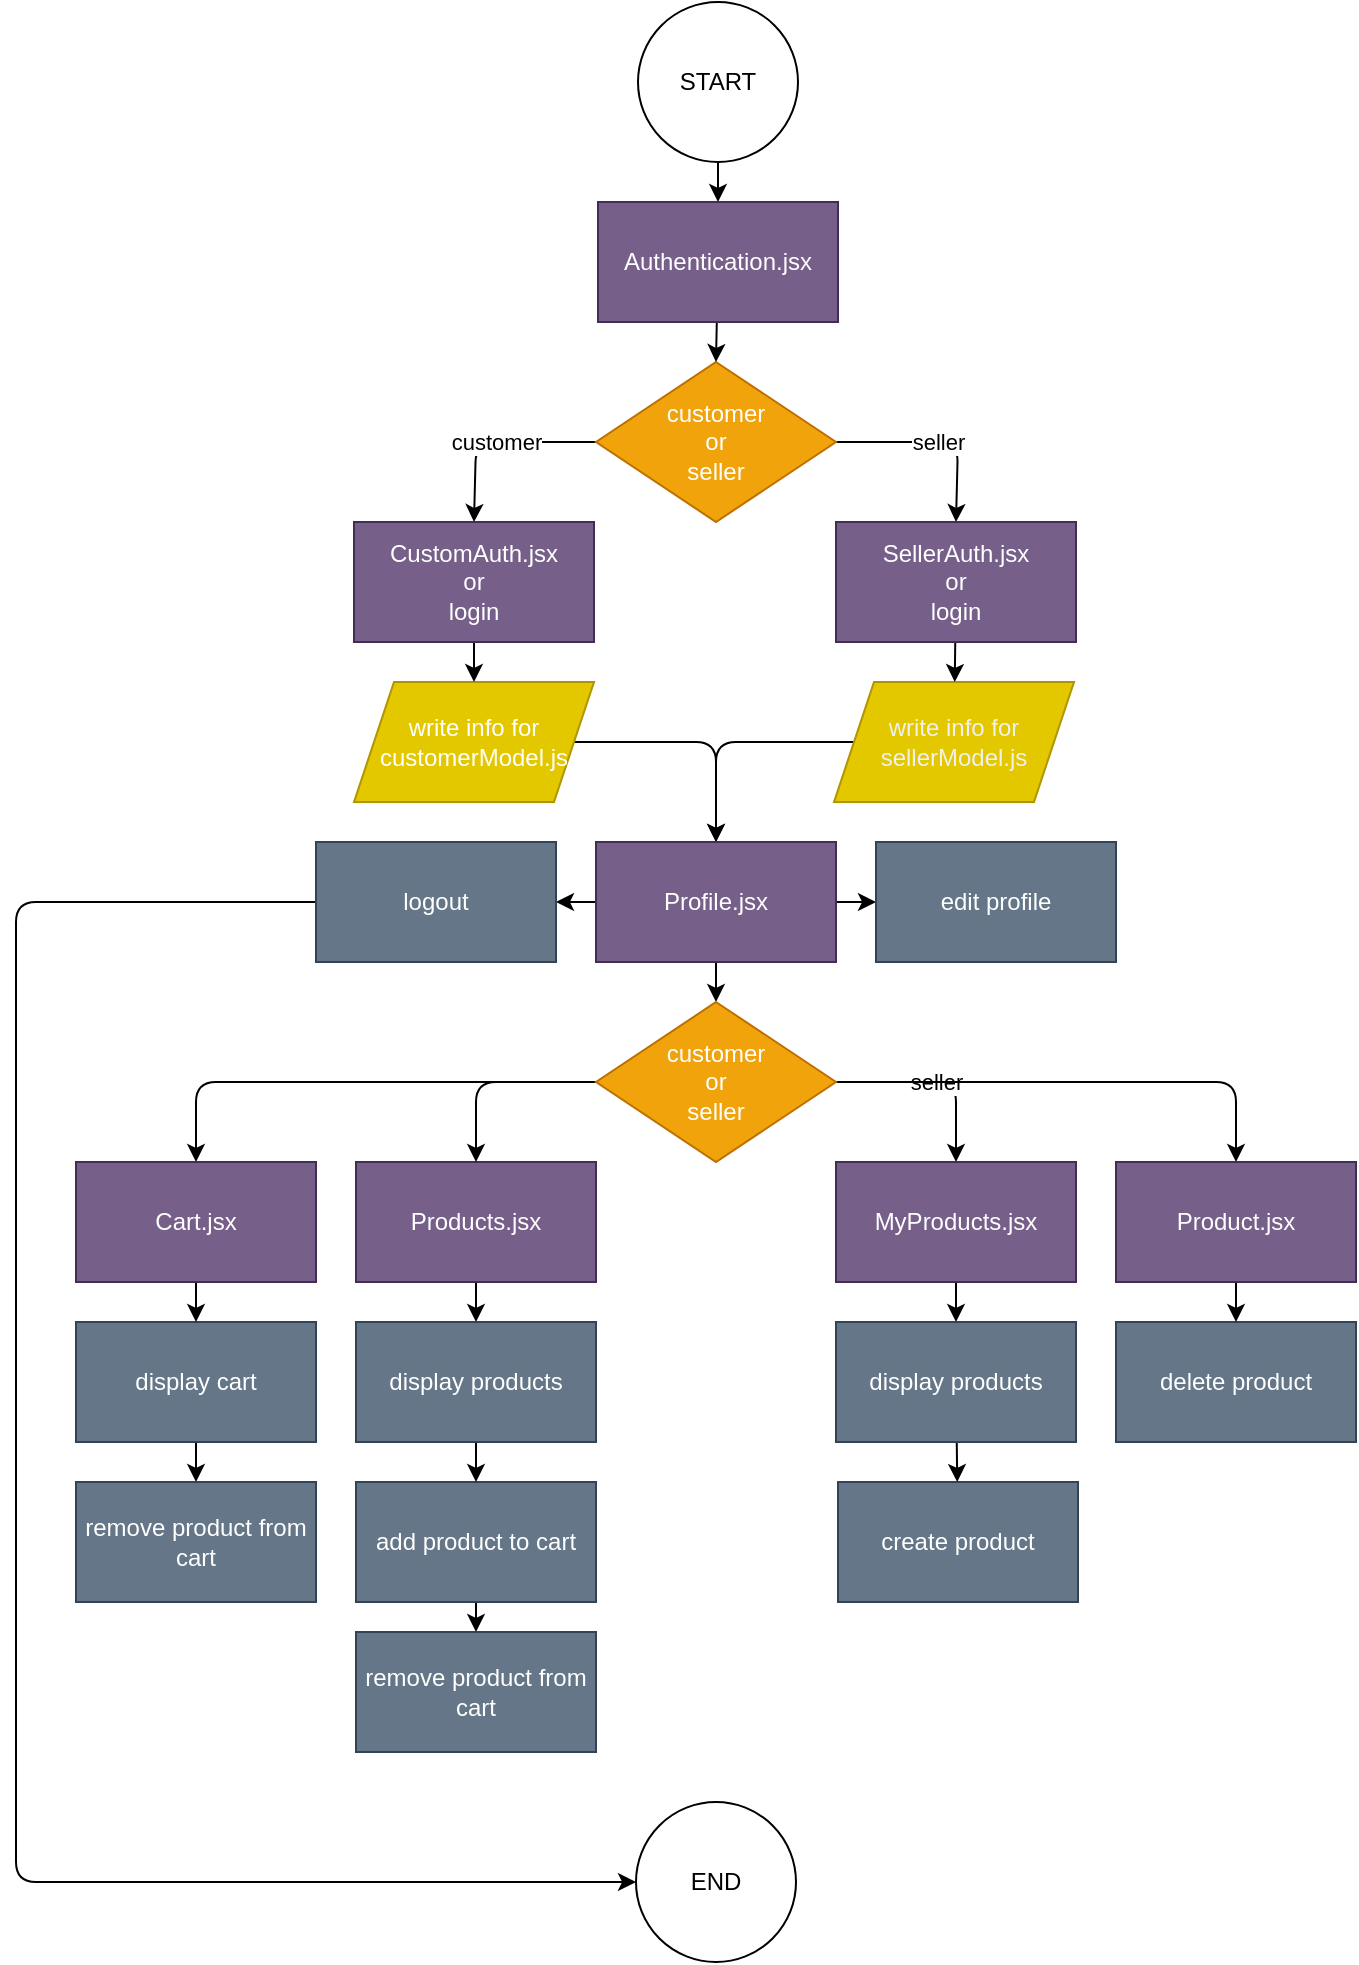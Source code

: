 <mxfile>
    <diagram id="_d2wM4d5FxgmK8Dyi5OL" name="basic">
        <mxGraphModel dx="820" dy="574" grid="1" gridSize="10" guides="1" tooltips="1" connect="1" arrows="1" fold="1" page="1" pageScale="1" pageWidth="827" pageHeight="1169" math="0" shadow="0">
            <root>
                <mxCell id="0"/>
                <mxCell id="1" parent="0"/>
                <mxCell id="5" value="customer" style="edgeStyle=none;html=1;entryX=0.5;entryY=0;entryDx=0;entryDy=0;" parent="1" source="2" target="vglDeIK3EFasWsEvOyk2-75" edge="1">
                    <mxGeometry relative="1" as="geometry">
                        <Array as="points">
                            <mxPoint x="309" y="220"/>
                        </Array>
                    </mxGeometry>
                </mxCell>
                <mxCell id="6" value="seller" style="edgeStyle=none;html=1;entryX=0.5;entryY=0;entryDx=0;entryDy=0;" parent="1" source="2" target="vglDeIK3EFasWsEvOyk2-76" edge="1">
                    <mxGeometry relative="1" as="geometry">
                        <Array as="points">
                            <mxPoint x="550" y="220"/>
                        </Array>
                    </mxGeometry>
                </mxCell>
                <mxCell id="2" value="customer&lt;br&gt;or&lt;br&gt;seller" style="rhombus;whiteSpace=wrap;html=1;fillColor=#f0a30a;fontColor=#FFFFFF;strokeColor=#BD7000;" parent="1" vertex="1">
                    <mxGeometry x="369" y="180" width="120" height="80" as="geometry"/>
                </mxCell>
                <mxCell id="8" style="edgeStyle=none;html=1;entryX=0.5;entryY=0;entryDx=0;entryDy=0;" parent="1" source="3" target="7" edge="1">
                    <mxGeometry relative="1" as="geometry">
                        <Array as="points">
                            <mxPoint x="429" y="370"/>
                        </Array>
                    </mxGeometry>
                </mxCell>
                <mxCell id="3" value="&lt;font color=&quot;#ffffff&quot;&gt;write info for customerModel.js&lt;/font&gt;" style="shape=parallelogram;perimeter=parallelogramPerimeter;whiteSpace=wrap;html=1;fixedSize=1;fillColor=#e3c800;strokeColor=#B09500;fontColor=#000000;" parent="1" vertex="1">
                    <mxGeometry x="248" y="340" width="120" height="60" as="geometry"/>
                </mxCell>
                <mxCell id="9" style="edgeStyle=none;html=1;entryX=0.5;entryY=0;entryDx=0;entryDy=0;" parent="1" source="4" target="7" edge="1">
                    <mxGeometry relative="1" as="geometry">
                        <Array as="points">
                            <mxPoint x="429" y="370"/>
                        </Array>
                    </mxGeometry>
                </mxCell>
                <mxCell id="4" value="&lt;span style=&quot;color: rgb(240 , 240 , 240) ; font-family: &amp;#34;helvetica&amp;#34; ; font-size: 12px ; font-style: normal ; font-weight: 400 ; letter-spacing: normal ; text-align: center ; text-indent: 0px ; text-transform: none ; word-spacing: 0px ; display: inline ; float: none&quot;&gt;write info for sellerModel.js&lt;/span&gt;" style="shape=parallelogram;perimeter=parallelogramPerimeter;whiteSpace=wrap;html=1;fixedSize=1;fillColor=#e3c800;strokeColor=#B09500;fontColor=#000000;" parent="1" vertex="1">
                    <mxGeometry x="488" y="340" width="120" height="60" as="geometry"/>
                </mxCell>
                <mxCell id="36" style="edgeStyle=none;html=1;entryX=0;entryY=0.5;entryDx=0;entryDy=0;fontColor=#FFFFFF;" parent="1" source="7" target="12" edge="1">
                    <mxGeometry relative="1" as="geometry"/>
                </mxCell>
                <mxCell id="37" style="edgeStyle=none;html=1;entryX=0.5;entryY=0;entryDx=0;entryDy=0;fontColor=#FFFFFF;" parent="1" source="7" target="13" edge="1">
                    <mxGeometry relative="1" as="geometry"/>
                </mxCell>
                <mxCell id="vglDeIK3EFasWsEvOyk2-67" style="edgeStyle=none;html=1;entryX=1;entryY=0.5;entryDx=0;entryDy=0;" parent="1" source="7" target="vglDeIK3EFasWsEvOyk2-66" edge="1">
                    <mxGeometry relative="1" as="geometry"/>
                </mxCell>
                <mxCell id="7" value="Profile.jsx" style="rounded=0;whiteSpace=wrap;html=1;fillColor=#76608a;fontColor=#ffffff;strokeColor=#432D57;" parent="1" vertex="1">
                    <mxGeometry x="369" y="420" width="120" height="60" as="geometry"/>
                </mxCell>
                <mxCell id="55" style="edgeStyle=none;html=1;" parent="1" source="11" target="46" edge="1">
                    <mxGeometry relative="1" as="geometry"/>
                </mxCell>
                <mxCell id="11" value="Products.jsx" style="rounded=0;whiteSpace=wrap;html=1;fillColor=#76608a;fontColor=#ffffff;strokeColor=#432D57;" parent="1" vertex="1">
                    <mxGeometry x="249" y="580" width="120" height="60" as="geometry"/>
                </mxCell>
                <mxCell id="12" value="edit profile" style="rounded=0;whiteSpace=wrap;html=1;fillColor=#647687;fontColor=#ffffff;strokeColor=#314354;" parent="1" vertex="1">
                    <mxGeometry x="509" y="420" width="120" height="60" as="geometry"/>
                </mxCell>
                <mxCell id="19" value="seller" style="edgeStyle=none;html=1;entryX=0.5;entryY=0;entryDx=0;entryDy=0;" parent="1" source="13" target="16" edge="1">
                    <mxGeometry relative="1" as="geometry">
                        <Array as="points">
                            <mxPoint x="549" y="540"/>
                        </Array>
                    </mxGeometry>
                </mxCell>
                <mxCell id="38" value="customer" style="edgeStyle=none;html=1;entryX=0.5;entryY=0;entryDx=0;entryDy=0;fontColor=#FFFFFF;" parent="1" source="13" target="11" edge="1">
                    <mxGeometry x="-0.455" relative="1" as="geometry">
                        <Array as="points">
                            <mxPoint x="349" y="540"/>
                            <mxPoint x="309" y="540"/>
                        </Array>
                        <mxPoint as="offset"/>
                    </mxGeometry>
                </mxCell>
                <mxCell id="52" style="edgeStyle=none;html=1;entryX=0.5;entryY=0;entryDx=0;entryDy=0;" parent="1" source="13" target="44" edge="1">
                    <mxGeometry relative="1" as="geometry">
                        <Array as="points">
                            <mxPoint x="169" y="540"/>
                        </Array>
                    </mxGeometry>
                </mxCell>
                <mxCell id="keLSytplKy-9FU5zWU4J-64" style="edgeStyle=none;html=1;entryX=0.5;entryY=0;entryDx=0;entryDy=0;" parent="1" source="13" target="keLSytplKy-9FU5zWU4J-63" edge="1">
                    <mxGeometry relative="1" as="geometry">
                        <Array as="points">
                            <mxPoint x="689" y="540"/>
                        </Array>
                    </mxGeometry>
                </mxCell>
                <mxCell id="13" value="customer&lt;br&gt;or&lt;br&gt;seller" style="rhombus;whiteSpace=wrap;html=1;fillColor=#f0a30a;fontColor=#FFFFFF;strokeColor=#BD7000;" parent="1" vertex="1">
                    <mxGeometry x="369" y="500" width="120" height="80" as="geometry"/>
                </mxCell>
                <mxCell id="61" style="edgeStyle=none;html=1;entryX=0.5;entryY=0;entryDx=0;entryDy=0;" parent="1" source="16" target="25" edge="1">
                    <mxGeometry relative="1" as="geometry"/>
                </mxCell>
                <mxCell id="16" value="MyProducts.jsx" style="rounded=0;whiteSpace=wrap;html=1;fillColor=#76608a;fontColor=#ffffff;strokeColor=#432D57;" parent="1" vertex="1">
                    <mxGeometry x="489" y="580" width="120" height="60" as="geometry"/>
                </mxCell>
                <mxCell id="18" value="delete product" style="rounded=0;whiteSpace=wrap;html=1;fillColor=#647687;fontColor=#ffffff;strokeColor=#314354;" parent="1" vertex="1">
                    <mxGeometry x="629" y="660" width="120" height="60" as="geometry"/>
                </mxCell>
                <mxCell id="58" style="edgeStyle=none;html=1;" parent="1" source="22" target="57" edge="1">
                    <mxGeometry relative="1" as="geometry"/>
                </mxCell>
                <mxCell id="22" value="add product to cart" style="rounded=0;whiteSpace=wrap;html=1;fillColor=#647687;fontColor=#ffffff;strokeColor=#314354;" parent="1" vertex="1">
                    <mxGeometry x="249" y="740" width="120" height="60" as="geometry"/>
                </mxCell>
                <mxCell id="24" value="create product" style="rounded=0;whiteSpace=wrap;html=1;fillColor=#647687;fontColor=#ffffff;strokeColor=#314354;" parent="1" vertex="1">
                    <mxGeometry x="490" y="740" width="120" height="60" as="geometry"/>
                </mxCell>
                <mxCell id="keLSytplKy-9FU5zWU4J-62" style="edgeStyle=none;html=1;" parent="1" source="25" target="24" edge="1">
                    <mxGeometry relative="1" as="geometry"/>
                </mxCell>
                <mxCell id="25" value="display products" style="rounded=0;whiteSpace=wrap;html=1;fillColor=#647687;fontColor=#ffffff;strokeColor=#314354;" parent="1" vertex="1">
                    <mxGeometry x="489" y="660" width="120" height="60" as="geometry"/>
                </mxCell>
                <mxCell id="54" style="edgeStyle=none;html=1;" parent="1" source="39" target="48" edge="1">
                    <mxGeometry relative="1" as="geometry"/>
                </mxCell>
                <mxCell id="39" value="display cart" style="rounded=0;whiteSpace=wrap;html=1;fillColor=#647687;fontColor=#ffffff;strokeColor=#314354;" parent="1" vertex="1">
                    <mxGeometry x="109" y="660" width="120" height="60" as="geometry"/>
                </mxCell>
                <mxCell id="53" style="edgeStyle=none;html=1;" parent="1" source="44" target="39" edge="1">
                    <mxGeometry relative="1" as="geometry"/>
                </mxCell>
                <mxCell id="44" value="Cart.jsx" style="rounded=0;whiteSpace=wrap;html=1;fillColor=#76608a;fontColor=#ffffff;strokeColor=#432D57;" parent="1" vertex="1">
                    <mxGeometry x="109" y="580" width="120" height="60" as="geometry"/>
                </mxCell>
                <mxCell id="56" style="edgeStyle=none;html=1;" parent="1" source="46" target="22" edge="1">
                    <mxGeometry relative="1" as="geometry"/>
                </mxCell>
                <mxCell id="46" value="display products" style="rounded=0;whiteSpace=wrap;html=1;fillColor=#647687;fontColor=#ffffff;strokeColor=#314354;" parent="1" vertex="1">
                    <mxGeometry x="249" y="660" width="120" height="60" as="geometry"/>
                </mxCell>
                <mxCell id="48" value="remove product from cart" style="rounded=0;whiteSpace=wrap;html=1;fillColor=#647687;fontColor=#ffffff;strokeColor=#314354;" parent="1" vertex="1">
                    <mxGeometry x="109" y="740" width="120" height="60" as="geometry"/>
                </mxCell>
                <mxCell id="57" value="remove product from cart" style="rounded=0;whiteSpace=wrap;html=1;fillColor=#647687;fontColor=#ffffff;strokeColor=#314354;" parent="1" vertex="1">
                    <mxGeometry x="249" y="815" width="120" height="60" as="geometry"/>
                </mxCell>
                <mxCell id="vglDeIK3EFasWsEvOyk2-70" style="edgeStyle=none;html=1;entryX=0;entryY=0.5;entryDx=0;entryDy=0;exitX=0;exitY=0.5;exitDx=0;exitDy=0;" parent="1" source="vglDeIK3EFasWsEvOyk2-66" target="vglDeIK3EFasWsEvOyk2-69" edge="1">
                    <mxGeometry relative="1" as="geometry">
                        <Array as="points">
                            <mxPoint x="79" y="450"/>
                            <mxPoint x="79" y="940"/>
                        </Array>
                    </mxGeometry>
                </mxCell>
                <mxCell id="vglDeIK3EFasWsEvOyk2-73" style="edgeStyle=none;html=1;entryX=0.5;entryY=0;entryDx=0;entryDy=0;" parent="1" source="vglDeIK3EFasWsEvOyk2-63" target="vglDeIK3EFasWsEvOyk2-72" edge="1">
                    <mxGeometry relative="1" as="geometry"/>
                </mxCell>
                <mxCell id="vglDeIK3EFasWsEvOyk2-63" value="START" style="ellipse;whiteSpace=wrap;html=1;aspect=fixed;" parent="1" vertex="1">
                    <mxGeometry x="390" width="80" height="80" as="geometry"/>
                </mxCell>
                <mxCell id="vglDeIK3EFasWsEvOyk2-66" value="logout" style="rounded=0;whiteSpace=wrap;html=1;fillColor=#647687;fontColor=#ffffff;strokeColor=#314354;" parent="1" vertex="1">
                    <mxGeometry x="229" y="420" width="120" height="60" as="geometry"/>
                </mxCell>
                <mxCell id="vglDeIK3EFasWsEvOyk2-69" value="END" style="ellipse;whiteSpace=wrap;html=1;aspect=fixed;" parent="1" vertex="1">
                    <mxGeometry x="389" y="900" width="80" height="80" as="geometry"/>
                </mxCell>
                <mxCell id="vglDeIK3EFasWsEvOyk2-74" style="edgeStyle=none;html=1;entryX=0.5;entryY=0;entryDx=0;entryDy=0;" parent="1" source="vglDeIK3EFasWsEvOyk2-72" target="2" edge="1">
                    <mxGeometry relative="1" as="geometry"/>
                </mxCell>
                <mxCell id="vglDeIK3EFasWsEvOyk2-72" value="Authentication.jsx" style="rounded=0;whiteSpace=wrap;html=1;fillColor=#76608a;fontColor=#ffffff;strokeColor=#432D57;" parent="1" vertex="1">
                    <mxGeometry x="370" y="100" width="120" height="60" as="geometry"/>
                </mxCell>
                <mxCell id="vglDeIK3EFasWsEvOyk2-77" style="edgeStyle=none;html=1;entryX=0.5;entryY=0;entryDx=0;entryDy=0;" parent="1" source="vglDeIK3EFasWsEvOyk2-75" target="3" edge="1">
                    <mxGeometry relative="1" as="geometry"/>
                </mxCell>
                <mxCell id="vglDeIK3EFasWsEvOyk2-75" value="CustomAuth.jsx&lt;br&gt;or&lt;br&gt;login" style="rounded=0;whiteSpace=wrap;html=1;fillColor=#76608a;fontColor=#ffffff;strokeColor=#432D57;" parent="1" vertex="1">
                    <mxGeometry x="248" y="260" width="120" height="60" as="geometry"/>
                </mxCell>
                <mxCell id="vglDeIK3EFasWsEvOyk2-78" style="edgeStyle=none;html=1;" parent="1" source="vglDeIK3EFasWsEvOyk2-76" target="4" edge="1">
                    <mxGeometry relative="1" as="geometry"/>
                </mxCell>
                <mxCell id="vglDeIK3EFasWsEvOyk2-76" value="SellerAuth.jsx&lt;br&gt;or&lt;br&gt;login" style="rounded=0;whiteSpace=wrap;html=1;fillColor=#76608a;fontColor=#ffffff;strokeColor=#432D57;" parent="1" vertex="1">
                    <mxGeometry x="489" y="260" width="120" height="60" as="geometry"/>
                </mxCell>
                <mxCell id="keLSytplKy-9FU5zWU4J-65" style="edgeStyle=none;html=1;" parent="1" source="keLSytplKy-9FU5zWU4J-63" target="18" edge="1">
                    <mxGeometry relative="1" as="geometry"/>
                </mxCell>
                <mxCell id="keLSytplKy-9FU5zWU4J-63" value="Product.jsx" style="rounded=0;whiteSpace=wrap;html=1;fillColor=#76608a;fontColor=#ffffff;strokeColor=#432D57;" parent="1" vertex="1">
                    <mxGeometry x="629" y="580" width="120" height="60" as="geometry"/>
                </mxCell>
            </root>
        </mxGraphModel>
    </diagram>
    <diagram id="Fq1N_urnRAhOVv5jNux3" name="display product (C)">
        <mxGraphModel dx="820" dy="574" grid="1" gridSize="10" guides="1" tooltips="1" connect="1" arrows="1" fold="1" page="1" pageScale="1" pageWidth="827" pageHeight="1169" math="0" shadow="0">
            <root>
                <mxCell id="C-II4x5er5PidmbuSnnP-0"/>
                <mxCell id="C-II4x5er5PidmbuSnnP-1" parent="C-II4x5er5PidmbuSnnP-0"/>
                <mxCell id="5ZrpkQXHn1Kc8PKPYMOb-0" value="display products" style="rounded=0;whiteSpace=wrap;html=1;fillColor=#d80073;fontColor=#ffffff;strokeColor=#A50040;" parent="C-II4x5er5PidmbuSnnP-1" vertex="1">
                    <mxGeometry x="707" width="120" height="60" as="geometry"/>
                </mxCell>
                <mxCell id="X4kracLoCWTEHGKJulSN-9" style="edgeStyle=none;html=1;entryX=0.5;entryY=0;entryDx=0;entryDy=0;fontColor=#FFFFFF;" parent="C-II4x5er5PidmbuSnnP-1" source="5ZrpkQXHn1Kc8PKPYMOb-11" target="X4kracLoCWTEHGKJulSN-0" edge="1">
                    <mxGeometry relative="1" as="geometry"/>
                </mxCell>
                <mxCell id="5ZrpkQXHn1Kc8PKPYMOb-11" value="find in db all productModel.js" style="rounded=0;whiteSpace=wrap;html=1;fillColor=#647687;fontColor=#ffffff;strokeColor=#314354;" parent="C-II4x5er5PidmbuSnnP-1" vertex="1">
                    <mxGeometry x="353" y="200" width="120" height="60" as="geometry"/>
                </mxCell>
                <mxCell id="X4kracLoCWTEHGKJulSN-8" style="edgeStyle=none;html=1;entryX=0.5;entryY=0;entryDx=0;entryDy=0;fontColor=#FFFFFF;exitX=0.5;exitY=1;exitDx=0;exitDy=0;" parent="C-II4x5er5PidmbuSnnP-1" source="1P9ytjXuQD26ZoX5OKgi-0" target="X4kracLoCWTEHGKJulSN-1" edge="1">
                    <mxGeometry relative="1" as="geometry">
                        <Array as="points">
                            <mxPoint x="313" y="450"/>
                            <mxPoint x="413" y="450"/>
                        </Array>
                    </mxGeometry>
                </mxCell>
                <mxCell id="1P9ytjXuQD26ZoX5OKgi-0" value="return their" style="rounded=0;whiteSpace=wrap;html=1;fillColor=#647687;fontColor=#ffffff;strokeColor=#314354;" parent="C-II4x5er5PidmbuSnnP-1" vertex="1">
                    <mxGeometry x="253" y="370" width="120" height="60" as="geometry"/>
                </mxCell>
                <mxCell id="gX3mFrD3g4cgHT7JKJ9C-1" style="edgeStyle=none;html=1;entryX=0.5;entryY=0;entryDx=0;entryDy=0;" parent="C-II4x5er5PidmbuSnnP-1" source="KNvfrXukTtZvvRzjjwXX-0" edge="1">
                    <mxGeometry relative="1" as="geometry">
                        <mxPoint x="413.0" y="200" as="targetPoint"/>
                    </mxGeometry>
                </mxCell>
                <mxCell id="KNvfrXukTtZvvRzjjwXX-0" value="GET request to adess&lt;br&gt;.../products" style="rounded=0;whiteSpace=wrap;html=1;fillColor=#647687;fontColor=#ffffff;strokeColor=#314354;" parent="C-II4x5er5PidmbuSnnP-1" vertex="1">
                    <mxGeometry x="353" y="120" width="120" height="60" as="geometry"/>
                </mxCell>
                <mxCell id="X4kracLoCWTEHGKJulSN-10" style="edgeStyle=none;html=1;entryX=0.5;entryY=0;entryDx=0;entryDy=0;fontColor=#FFFFFF;" parent="C-II4x5er5PidmbuSnnP-1" source="gX3mFrD3g4cgHT7JKJ9C-0" target="KNvfrXukTtZvvRzjjwXX-0" edge="1">
                    <mxGeometry relative="1" as="geometry"/>
                </mxCell>
                <mxCell id="gX3mFrD3g4cgHT7JKJ9C-0" value="START" style="ellipse;whiteSpace=wrap;html=1;aspect=fixed;" parent="C-II4x5er5PidmbuSnnP-1" vertex="1">
                    <mxGeometry x="373" y="20" width="80" height="80" as="geometry"/>
                </mxCell>
                <mxCell id="X4kracLoCWTEHGKJulSN-3" value="no" style="edgeStyle=none;html=1;entryX=0.5;entryY=0;entryDx=0;entryDy=0;fontColor=#FFFFFF;" parent="C-II4x5er5PidmbuSnnP-1" source="X4kracLoCWTEHGKJulSN-0" target="1P9ytjXuQD26ZoX5OKgi-0" edge="1">
                    <mxGeometry relative="1" as="geometry">
                        <Array as="points">
                            <mxPoint x="313" y="320"/>
                        </Array>
                    </mxGeometry>
                </mxCell>
                <mxCell id="X4kracLoCWTEHGKJulSN-4" value="yes" style="edgeStyle=none;html=1;entryX=0.5;entryY=0;entryDx=0;entryDy=0;fontColor=#FFFFFF;" parent="C-II4x5er5PidmbuSnnP-1" source="X4kracLoCWTEHGKJulSN-0" target="X4kracLoCWTEHGKJulSN-2" edge="1">
                    <mxGeometry relative="1" as="geometry">
                        <Array as="points">
                            <mxPoint x="513" y="320"/>
                        </Array>
                    </mxGeometry>
                </mxCell>
                <mxCell id="X4kracLoCWTEHGKJulSN-0" value="null" style="rhombus;whiteSpace=wrap;html=1;fontColor=#FFFFFF;strokeColor=#BD7000;fillColor=#f0a30a;" parent="C-II4x5er5PidmbuSnnP-1" vertex="1">
                    <mxGeometry x="373" y="280" width="80" height="80" as="geometry"/>
                </mxCell>
                <mxCell id="X4kracLoCWTEHGKJulSN-1" value="END" style="ellipse;whiteSpace=wrap;html=1;aspect=fixed;" parent="C-II4x5er5PidmbuSnnP-1" vertex="1">
                    <mxGeometry x="373" y="500" width="80" height="80" as="geometry"/>
                </mxCell>
                <mxCell id="X4kracLoCWTEHGKJulSN-7" style="edgeStyle=none;html=1;entryX=0.5;entryY=0;entryDx=0;entryDy=0;fontColor=#FFFFFF;exitX=0.5;exitY=1;exitDx=0;exitDy=0;" parent="C-II4x5er5PidmbuSnnP-1" source="X4kracLoCWTEHGKJulSN-2" target="X4kracLoCWTEHGKJulSN-1" edge="1">
                    <mxGeometry relative="1" as="geometry">
                        <Array as="points">
                            <mxPoint x="513" y="450"/>
                            <mxPoint x="413" y="450"/>
                        </Array>
                    </mxGeometry>
                </mxCell>
                <mxCell id="X4kracLoCWTEHGKJulSN-2" value="return &quot;No Products&quot;" style="rounded=0;whiteSpace=wrap;html=1;fillColor=#647687;fontColor=#ffffff;strokeColor=#314354;" parent="C-II4x5er5PidmbuSnnP-1" vertex="1">
                    <mxGeometry x="453" y="370" width="120" height="60" as="geometry"/>
                </mxCell>
            </root>
        </mxGraphModel>
    </diagram>
    <diagram id="CJMZoZemA08C01bCwUYB" name="display products (S)">
        <mxGraphModel dx="820" dy="574" grid="1" gridSize="10" guides="1" tooltips="1" connect="1" arrows="1" fold="1" page="1" pageScale="1" pageWidth="827" pageHeight="1169" math="0" shadow="0">
            <root>
                <mxCell id="gcVeXjg5pErcVlNfHO5F-0"/>
                <mxCell id="gcVeXjg5pErcVlNfHO5F-1" parent="gcVeXjg5pErcVlNfHO5F-0"/>
                <mxCell id="-j4Q9N_k96DuQWe1QfLt-0" style="edgeStyle=none;html=1;entryX=0.5;entryY=0;entryDx=0;entryDy=0;fontColor=#FFFFFF;" parent="gcVeXjg5pErcVlNfHO5F-1" source="-j4Q9N_k96DuQWe1QfLt-1" target="-j4Q9N_k96DuQWe1QfLt-10" edge="1">
                    <mxGeometry relative="1" as="geometry"/>
                </mxCell>
                <mxCell id="-j4Q9N_k96DuQWe1QfLt-1" value="find in db all productModel.js with same seller id" style="rounded=0;whiteSpace=wrap;html=1;fillColor=#647687;fontColor=#ffffff;strokeColor=#314354;" parent="gcVeXjg5pErcVlNfHO5F-1" vertex="1">
                    <mxGeometry x="354" y="280" width="120" height="60" as="geometry"/>
                </mxCell>
                <mxCell id="-j4Q9N_k96DuQWe1QfLt-2" style="edgeStyle=none;html=1;entryX=0.5;entryY=0;entryDx=0;entryDy=0;fontColor=#FFFFFF;exitX=0.5;exitY=1;exitDx=0;exitDy=0;" parent="gcVeXjg5pErcVlNfHO5F-1" source="-j4Q9N_k96DuQWe1QfLt-3" target="-j4Q9N_k96DuQWe1QfLt-11" edge="1">
                    <mxGeometry relative="1" as="geometry">
                        <Array as="points">
                            <mxPoint x="314" y="530"/>
                            <mxPoint x="414" y="530"/>
                        </Array>
                    </mxGeometry>
                </mxCell>
                <mxCell id="-j4Q9N_k96DuQWe1QfLt-3" value="return their" style="rounded=0;whiteSpace=wrap;html=1;fillColor=#647687;fontColor=#ffffff;strokeColor=#314354;" parent="gcVeXjg5pErcVlNfHO5F-1" vertex="1">
                    <mxGeometry x="254" y="450" width="120" height="60" as="geometry"/>
                </mxCell>
                <mxCell id="dx0czBLMVpa9Ig2hhykb-3" style="edgeStyle=none;html=1;entryX=0.5;entryY=0;entryDx=0;entryDy=0;fontColor=#FFFFFF;" parent="gcVeXjg5pErcVlNfHO5F-1" source="-j4Q9N_k96DuQWe1QfLt-5" target="dx0czBLMVpa9Ig2hhykb-1" edge="1">
                    <mxGeometry relative="1" as="geometry"/>
                </mxCell>
                <mxCell id="-j4Q9N_k96DuQWe1QfLt-5" value="GET request to adess&lt;br&gt;.../myproducts" style="rounded=0;whiteSpace=wrap;html=1;fillColor=#647687;fontColor=#ffffff;strokeColor=#314354;" parent="gcVeXjg5pErcVlNfHO5F-1" vertex="1">
                    <mxGeometry x="353" y="120" width="120" height="60" as="geometry"/>
                </mxCell>
                <mxCell id="-j4Q9N_k96DuQWe1QfLt-6" style="edgeStyle=none;html=1;entryX=0.5;entryY=0;entryDx=0;entryDy=0;fontColor=#FFFFFF;" parent="gcVeXjg5pErcVlNfHO5F-1" source="-j4Q9N_k96DuQWe1QfLt-7" target="-j4Q9N_k96DuQWe1QfLt-5" edge="1">
                    <mxGeometry relative="1" as="geometry"/>
                </mxCell>
                <mxCell id="-j4Q9N_k96DuQWe1QfLt-7" value="START" style="ellipse;whiteSpace=wrap;html=1;aspect=fixed;" parent="gcVeXjg5pErcVlNfHO5F-1" vertex="1">
                    <mxGeometry x="373" y="20" width="80" height="80" as="geometry"/>
                </mxCell>
                <mxCell id="-j4Q9N_k96DuQWe1QfLt-8" value="no" style="edgeStyle=none;html=1;entryX=0.5;entryY=0;entryDx=0;entryDy=0;fontColor=#FFFFFF;" parent="gcVeXjg5pErcVlNfHO5F-1" source="-j4Q9N_k96DuQWe1QfLt-10" target="-j4Q9N_k96DuQWe1QfLt-3" edge="1">
                    <mxGeometry relative="1" as="geometry">
                        <Array as="points">
                            <mxPoint x="314" y="400"/>
                        </Array>
                    </mxGeometry>
                </mxCell>
                <mxCell id="-j4Q9N_k96DuQWe1QfLt-9" value="yes" style="edgeStyle=none;html=1;entryX=0.5;entryY=0;entryDx=0;entryDy=0;fontColor=#FFFFFF;" parent="gcVeXjg5pErcVlNfHO5F-1" source="-j4Q9N_k96DuQWe1QfLt-10" target="-j4Q9N_k96DuQWe1QfLt-13" edge="1">
                    <mxGeometry relative="1" as="geometry">
                        <Array as="points">
                            <mxPoint x="514" y="400"/>
                        </Array>
                    </mxGeometry>
                </mxCell>
                <mxCell id="-j4Q9N_k96DuQWe1QfLt-10" value="null" style="rhombus;whiteSpace=wrap;html=1;fontColor=#000000;strokeColor=#BD7000;fillColor=#f0a30a;" parent="gcVeXjg5pErcVlNfHO5F-1" vertex="1">
                    <mxGeometry x="374" y="360" width="80" height="80" as="geometry"/>
                </mxCell>
                <mxCell id="-j4Q9N_k96DuQWe1QfLt-11" value="END" style="ellipse;whiteSpace=wrap;html=1;aspect=fixed;" parent="gcVeXjg5pErcVlNfHO5F-1" vertex="1">
                    <mxGeometry x="374" y="580" width="80" height="80" as="geometry"/>
                </mxCell>
                <mxCell id="-j4Q9N_k96DuQWe1QfLt-12" style="edgeStyle=none;html=1;entryX=0.5;entryY=0;entryDx=0;entryDy=0;fontColor=#FFFFFF;exitX=0.5;exitY=1;exitDx=0;exitDy=0;" parent="gcVeXjg5pErcVlNfHO5F-1" source="-j4Q9N_k96DuQWe1QfLt-13" target="-j4Q9N_k96DuQWe1QfLt-11" edge="1">
                    <mxGeometry relative="1" as="geometry">
                        <Array as="points">
                            <mxPoint x="514" y="530"/>
                            <mxPoint x="414" y="530"/>
                        </Array>
                    </mxGeometry>
                </mxCell>
                <mxCell id="-j4Q9N_k96DuQWe1QfLt-13" value="return &quot;No Products&quot;" style="rounded=0;whiteSpace=wrap;html=1;fillColor=#647687;fontColor=#ffffff;strokeColor=#314354;" parent="gcVeXjg5pErcVlNfHO5F-1" vertex="1">
                    <mxGeometry x="454" y="450" width="120" height="60" as="geometry"/>
                </mxCell>
                <mxCell id="dx0czBLMVpa9Ig2hhykb-0" value="display products" style="rounded=0;whiteSpace=wrap;html=1;fillColor=#d80073;fontColor=#ffffff;strokeColor=#A50040;" parent="gcVeXjg5pErcVlNfHO5F-1" vertex="1">
                    <mxGeometry x="707" width="120" height="60" as="geometry"/>
                </mxCell>
                <mxCell id="dx0czBLMVpa9Ig2hhykb-2" style="edgeStyle=none;html=1;entryX=0.5;entryY=0;entryDx=0;entryDy=0;fontColor=#FFFFFF;" parent="gcVeXjg5pErcVlNfHO5F-1" source="dx0czBLMVpa9Ig2hhykb-1" target="-j4Q9N_k96DuQWe1QfLt-1" edge="1">
                    <mxGeometry relative="1" as="geometry"/>
                </mxCell>
                <mxCell id="dx0czBLMVpa9Ig2hhykb-1" value="get id" style="rounded=0;whiteSpace=wrap;html=1;fontColor=#ffffff;strokeColor=#314354;fillColor=#647687;" parent="gcVeXjg5pErcVlNfHO5F-1" vertex="1">
                    <mxGeometry x="354" y="200" width="120" height="60" as="geometry"/>
                </mxCell>
            </root>
        </mxGraphModel>
    </diagram>
    <diagram id="VPWdy7oNsJnu__APpF7F" name="display cart">
        <mxGraphModel dx="820" dy="574" grid="1" gridSize="10" guides="1" tooltips="1" connect="1" arrows="1" fold="1" page="1" pageScale="1" pageWidth="827" pageHeight="1169" math="0" shadow="0">
            <root>
                <mxCell id="U4quKT9vJsGg7HbtR3S0-0"/>
                <mxCell id="U4quKT9vJsGg7HbtR3S0-1" parent="U4quKT9vJsGg7HbtR3S0-0"/>
                <mxCell id="DYsxAnuoO49X1XOo87Qk-0" value="display cart" style="rounded=0;whiteSpace=wrap;html=1;fillColor=#d80073;fontColor=#ffffff;strokeColor=#A50040;" parent="U4quKT9vJsGg7HbtR3S0-1" vertex="1">
                    <mxGeometry x="707" width="120" height="60" as="geometry"/>
                </mxCell>
                <mxCell id="DYsxAnuoO49X1XOo87Qk-12" style="edgeStyle=none;html=1;entryX=0.5;entryY=0;entryDx=0;entryDy=0;" parent="U4quKT9vJsGg7HbtR3S0-1" source="DYsxAnuoO49X1XOo87Qk-1" target="DYsxAnuoO49X1XOo87Qk-2" edge="1">
                    <mxGeometry relative="1" as="geometry"/>
                </mxCell>
                <mxCell id="DYsxAnuoO49X1XOo87Qk-1" value="GET request&lt;br&gt;.../cart" style="rounded=0;whiteSpace=wrap;html=1;fillColor=#647687;fontColor=#ffffff;strokeColor=#314354;" parent="U4quKT9vJsGg7HbtR3S0-1" vertex="1">
                    <mxGeometry x="370" y="120" width="120" height="60" as="geometry"/>
                </mxCell>
                <mxCell id="DYsxAnuoO49X1XOo87Qk-13" style="edgeStyle=none;html=1;" parent="U4quKT9vJsGg7HbtR3S0-1" source="DYsxAnuoO49X1XOo87Qk-2" target="DYsxAnuoO49X1XOo87Qk-3" edge="1">
                    <mxGeometry relative="1" as="geometry"/>
                </mxCell>
                <mxCell id="DYsxAnuoO49X1XOo87Qk-2" value="get customer id" style="rounded=0;whiteSpace=wrap;html=1;fillColor=#647687;fontColor=#ffffff;strokeColor=#314354;" parent="U4quKT9vJsGg7HbtR3S0-1" vertex="1">
                    <mxGeometry x="370" y="200" width="120" height="60" as="geometry"/>
                </mxCell>
                <mxCell id="DYsxAnuoO49X1XOo87Qk-14" style="edgeStyle=none;html=1;entryX=0.5;entryY=0;entryDx=0;entryDy=0;" parent="U4quKT9vJsGg7HbtR3S0-1" source="DYsxAnuoO49X1XOo87Qk-3" target="DYsxAnuoO49X1XOo87Qk-4" edge="1">
                    <mxGeometry relative="1" as="geometry"/>
                </mxCell>
                <mxCell id="DYsxAnuoO49X1XOo87Qk-3" value="find customerModel in db with customer id" style="rounded=0;whiteSpace=wrap;html=1;fillColor=#647687;fontColor=#ffffff;strokeColor=#314354;" parent="U4quKT9vJsGg7HbtR3S0-1" vertex="1">
                    <mxGeometry x="370" y="280" width="120" height="60" as="geometry"/>
                </mxCell>
                <mxCell id="DYsxAnuoO49X1XOo87Qk-26" style="edgeStyle=none;html=1;entryX=0.5;entryY=0;entryDx=0;entryDy=0;" parent="U4quKT9vJsGg7HbtR3S0-1" source="DYsxAnuoO49X1XOo87Qk-4" target="DYsxAnuoO49X1XOo87Qk-17" edge="1">
                    <mxGeometry relative="1" as="geometry"/>
                </mxCell>
                <mxCell id="DYsxAnuoO49X1XOo87Qk-4" value="read &quot;cart&quot; array in db" style="rounded=0;whiteSpace=wrap;html=1;fillColor=#647687;fontColor=#ffffff;strokeColor=#314354;" parent="U4quKT9vJsGg7HbtR3S0-1" vertex="1">
                    <mxGeometry x="370" y="360" width="120" height="60" as="geometry"/>
                </mxCell>
                <mxCell id="DYsxAnuoO49X1XOo87Qk-16" style="edgeStyle=none;html=1;entryX=0.5;entryY=0;entryDx=0;entryDy=0;" parent="U4quKT9vJsGg7HbtR3S0-1" source="DYsxAnuoO49X1XOo87Qk-5" target="DYsxAnuoO49X1XOo87Qk-7" edge="1">
                    <mxGeometry relative="1" as="geometry"/>
                </mxCell>
                <mxCell id="DYsxAnuoO49X1XOo87Qk-5" value="find all products with this ids" style="rounded=0;whiteSpace=wrap;html=1;fillColor=#647687;fontColor=#ffffff;strokeColor=#314354;" parent="U4quKT9vJsGg7HbtR3S0-1" vertex="1">
                    <mxGeometry x="270" y="520" width="120" height="60" as="geometry"/>
                </mxCell>
                <mxCell id="DYsxAnuoO49X1XOo87Qk-25" style="edgeStyle=none;html=1;entryX=0;entryY=0.5;entryDx=0;entryDy=0;entryPerimeter=0;" parent="U4quKT9vJsGg7HbtR3S0-1" source="DYsxAnuoO49X1XOo87Qk-6" target="DYsxAnuoO49X1XOo87Qk-22" edge="1">
                    <mxGeometry relative="1" as="geometry">
                        <Array as="points">
                            <mxPoint x="210" y="840"/>
                        </Array>
                    </mxGeometry>
                </mxCell>
                <mxCell id="DYsxAnuoO49X1XOo87Qk-6" value="return their" style="rounded=0;whiteSpace=wrap;html=1;fillColor=#647687;fontColor=#ffffff;strokeColor=#314354;" parent="U4quKT9vJsGg7HbtR3S0-1" vertex="1">
                    <mxGeometry x="150" y="680" width="120" height="60" as="geometry"/>
                </mxCell>
                <mxCell id="DYsxAnuoO49X1XOo87Qk-8" value="yes" style="edgeStyle=none;html=1;entryX=0.5;entryY=0;entryDx=0;entryDy=0;" parent="U4quKT9vJsGg7HbtR3S0-1" source="DYsxAnuoO49X1XOo87Qk-7" target="DYsxAnuoO49X1XOo87Qk-6" edge="1">
                    <mxGeometry relative="1" as="geometry">
                        <Array as="points">
                            <mxPoint x="210" y="640"/>
                        </Array>
                    </mxGeometry>
                </mxCell>
                <mxCell id="DYsxAnuoO49X1XOo87Qk-10" value="no" style="edgeStyle=none;html=1;entryX=0.5;entryY=0;entryDx=0;entryDy=0;" parent="U4quKT9vJsGg7HbtR3S0-1" source="DYsxAnuoO49X1XOo87Qk-7" target="DYsxAnuoO49X1XOo87Qk-9" edge="1">
                    <mxGeometry relative="1" as="geometry">
                        <Array as="points">
                            <mxPoint x="450" y="640"/>
                        </Array>
                    </mxGeometry>
                </mxCell>
                <mxCell id="DYsxAnuoO49X1XOo87Qk-7" value="finded" style="rhombus;whiteSpace=wrap;html=1;fillColor=#f0a30a;fontColor=#000000;strokeColor=#BD7000;" parent="U4quKT9vJsGg7HbtR3S0-1" vertex="1">
                    <mxGeometry x="290" y="600" width="80" height="80" as="geometry"/>
                </mxCell>
                <mxCell id="DYsxAnuoO49X1XOo87Qk-9" value="return &quot;Products are not finded&quot;" style="rounded=0;whiteSpace=wrap;html=1;fillColor=#647687;fontColor=#ffffff;strokeColor=#314354;" parent="U4quKT9vJsGg7HbtR3S0-1" vertex="1">
                    <mxGeometry x="390" y="680" width="120" height="60" as="geometry"/>
                </mxCell>
                <mxCell id="DYsxAnuoO49X1XOo87Qk-19" value="yes" style="edgeStyle=none;html=1;entryX=0.5;entryY=0;entryDx=0;entryDy=0;" parent="U4quKT9vJsGg7HbtR3S0-1" source="DYsxAnuoO49X1XOo87Qk-17" target="DYsxAnuoO49X1XOo87Qk-18" edge="1">
                    <mxGeometry relative="1" as="geometry">
                        <Array as="points">
                            <mxPoint x="530" y="480"/>
                        </Array>
                    </mxGeometry>
                </mxCell>
                <mxCell id="DYsxAnuoO49X1XOo87Qk-20" value="no" style="edgeStyle=none;html=1;entryX=0.5;entryY=0;entryDx=0;entryDy=0;" parent="U4quKT9vJsGg7HbtR3S0-1" source="DYsxAnuoO49X1XOo87Qk-17" target="DYsxAnuoO49X1XOo87Qk-5" edge="1">
                    <mxGeometry relative="1" as="geometry">
                        <Array as="points">
                            <mxPoint x="330" y="480"/>
                        </Array>
                    </mxGeometry>
                </mxCell>
                <mxCell id="DYsxAnuoO49X1XOo87Qk-17" value="null" style="rhombus;whiteSpace=wrap;html=1;fillColor=#f0a30a;fontColor=#000000;strokeColor=#BD7000;" parent="U4quKT9vJsGg7HbtR3S0-1" vertex="1">
                    <mxGeometry x="390" y="440" width="80" height="80" as="geometry"/>
                </mxCell>
                <mxCell id="DYsxAnuoO49X1XOo87Qk-24" style="edgeStyle=none;html=1;entryX=1;entryY=0.5;entryDx=0;entryDy=0;exitX=1;exitY=0.5;exitDx=0;exitDy=0;" parent="U4quKT9vJsGg7HbtR3S0-1" source="DYsxAnuoO49X1XOo87Qk-18" target="DYsxAnuoO49X1XOo87Qk-22" edge="1">
                    <mxGeometry relative="1" as="geometry">
                        <Array as="points">
                            <mxPoint x="610" y="550"/>
                            <mxPoint x="610" y="840"/>
                        </Array>
                    </mxGeometry>
                </mxCell>
                <mxCell id="DYsxAnuoO49X1XOo87Qk-18" value="return &quot;No products&quot;" style="rounded=0;whiteSpace=wrap;html=1;fillColor=#647687;fontColor=#ffffff;strokeColor=#314354;" parent="U4quKT9vJsGg7HbtR3S0-1" vertex="1">
                    <mxGeometry x="470" y="520" width="120" height="60" as="geometry"/>
                </mxCell>
                <mxCell id="DYsxAnuoO49X1XOo87Qk-23" style="edgeStyle=none;html=1;entryX=0.5;entryY=0;entryDx=0;entryDy=0;" parent="U4quKT9vJsGg7HbtR3S0-1" source="DYsxAnuoO49X1XOo87Qk-21" target="DYsxAnuoO49X1XOo87Qk-1" edge="1">
                    <mxGeometry relative="1" as="geometry"/>
                </mxCell>
                <mxCell id="DYsxAnuoO49X1XOo87Qk-21" value="START" style="ellipse;whiteSpace=wrap;html=1;aspect=fixed;" parent="U4quKT9vJsGg7HbtR3S0-1" vertex="1">
                    <mxGeometry x="390" y="20" width="80" height="80" as="geometry"/>
                </mxCell>
                <mxCell id="DYsxAnuoO49X1XOo87Qk-22" value="END" style="ellipse;whiteSpace=wrap;html=1;aspect=fixed;" parent="U4quKT9vJsGg7HbtR3S0-1" vertex="1">
                    <mxGeometry x="400" y="800" width="80" height="80" as="geometry"/>
                </mxCell>
            </root>
        </mxGraphModel>
    </diagram>
    <diagram id="lIKXmFogrMoxGb3xsjh0" name="create product">
        <mxGraphModel dx="820" dy="574" grid="1" gridSize="10" guides="1" tooltips="1" connect="1" arrows="1" fold="1" page="1" pageScale="1" pageWidth="827" pageHeight="1169" math="0" shadow="0">
            <root>
                <mxCell id="gL9vWoszFd3r9bFD7snZ-0"/>
                <mxCell id="gL9vWoszFd3r9bFD7snZ-1" parent="gL9vWoszFd3r9bFD7snZ-0"/>
                <mxCell id="4tyQGH5ZtjNgQYqDBC4b-0" value="create product" style="rounded=0;whiteSpace=wrap;html=1;fillColor=#d80073;fontColor=#ffffff;strokeColor=#A50040;" parent="gL9vWoszFd3r9bFD7snZ-1" vertex="1">
                    <mxGeometry x="707" width="120" height="60" as="geometry"/>
                </mxCell>
                <mxCell id="ZF1NfjhcWEA__9UIYlCK-25" style="edgeStyle=none;html=1;entryX=0.5;entryY=0;entryDx=0;entryDy=0;" parent="gL9vWoszFd3r9bFD7snZ-1" source="4tyQGH5ZtjNgQYqDBC4b-1" target="ZF1NfjhcWEA__9UIYlCK-24" edge="1">
                    <mxGeometry relative="1" as="geometry"/>
                </mxCell>
                <mxCell id="4tyQGH5ZtjNgQYqDBC4b-1" value="START" style="ellipse;whiteSpace=wrap;html=1;aspect=fixed;" parent="gL9vWoszFd3r9bFD7snZ-1" vertex="1">
                    <mxGeometry x="358" y="30" width="80" height="80" as="geometry"/>
                </mxCell>
                <mxCell id="4tyQGH5ZtjNgQYqDBC4b-2" value="END" style="ellipse;whiteSpace=wrap;html=1;aspect=fixed;" parent="gL9vWoszFd3r9bFD7snZ-1" vertex="1">
                    <mxGeometry x="358" y="690" width="80" height="80" as="geometry"/>
                </mxCell>
                <mxCell id="ZF1NfjhcWEA__9UIYlCK-20" style="edgeStyle=none;html=1;entryX=0;entryY=0.5;entryDx=0;entryDy=0;" parent="gL9vWoszFd3r9bFD7snZ-1" source="4tyQGH5ZtjNgQYqDBC4b-3" target="4tyQGH5ZtjNgQYqDBC4b-2" edge="1">
                    <mxGeometry relative="1" as="geometry">
                        <Array as="points">
                            <mxPoint x="298" y="730"/>
                        </Array>
                    </mxGeometry>
                </mxCell>
                <mxCell id="4tyQGH5ZtjNgQYqDBC4b-3" value="refresh page" style="rounded=0;whiteSpace=wrap;html=1;fillColor=#647687;fontColor=#ffffff;strokeColor=#314354;" parent="gL9vWoszFd3r9bFD7snZ-1" vertex="1">
                    <mxGeometry x="238" y="610" width="120" height="60" as="geometry"/>
                </mxCell>
                <mxCell id="ZF1NfjhcWEA__9UIYlCK-17" style="edgeStyle=none;html=1;entryX=0.5;entryY=0;entryDx=0;entryDy=0;" parent="gL9vWoszFd3r9bFD7snZ-1" target="ZF1NfjhcWEA__9UIYlCK-3" edge="1">
                    <mxGeometry relative="1" as="geometry">
                        <mxPoint x="398" y="270" as="sourcePoint"/>
                    </mxGeometry>
                </mxCell>
                <mxCell id="ZF1NfjhcWEA__9UIYlCK-6" value="yes" style="edgeStyle=none;html=1;entryX=0.5;entryY=0;entryDx=0;entryDy=0;" parent="gL9vWoszFd3r9bFD7snZ-1" source="ZF1NfjhcWEA__9UIYlCK-3" target="ZF1NfjhcWEA__9UIYlCK-5" edge="1">
                    <mxGeometry relative="1" as="geometry">
                        <Array as="points">
                            <mxPoint x="498" y="330"/>
                        </Array>
                    </mxGeometry>
                </mxCell>
                <mxCell id="ZF1NfjhcWEA__9UIYlCK-8" value="no" style="edgeStyle=none;html=1;entryX=0.5;entryY=0;entryDx=0;entryDy=0;" parent="gL9vWoszFd3r9bFD7snZ-1" source="ZF1NfjhcWEA__9UIYlCK-3" target="ZF1NfjhcWEA__9UIYlCK-7" edge="1">
                    <mxGeometry relative="1" as="geometry">
                        <Array as="points">
                            <mxPoint x="298" y="330"/>
                        </Array>
                    </mxGeometry>
                </mxCell>
                <mxCell id="ZF1NfjhcWEA__9UIYlCK-3" value="price &amp;amp;&amp;amp; title is null" style="rhombus;whiteSpace=wrap;html=1;fillColor=#f0a30a;fontColor=#000000;strokeColor=#BD7000;" parent="gL9vWoszFd3r9bFD7snZ-1" vertex="1">
                    <mxGeometry x="358" y="290" width="80" height="80" as="geometry"/>
                </mxCell>
                <mxCell id="ZF1NfjhcWEA__9UIYlCK-15" style="edgeStyle=none;html=1;entryX=1;entryY=0.5;entryDx=0;entryDy=0;" parent="gL9vWoszFd3r9bFD7snZ-1" source="ZF1NfjhcWEA__9UIYlCK-5" target="4tyQGH5ZtjNgQYqDBC4b-2" edge="1">
                    <mxGeometry relative="1" as="geometry">
                        <Array as="points">
                            <mxPoint x="588" y="400"/>
                            <mxPoint x="588" y="730"/>
                        </Array>
                    </mxGeometry>
                </mxCell>
                <mxCell id="ZF1NfjhcWEA__9UIYlCK-5" value="return error" style="rounded=0;whiteSpace=wrap;html=1;fillColor=#647687;fontColor=#ffffff;strokeColor=#314354;" parent="gL9vWoszFd3r9bFD7snZ-1" vertex="1">
                    <mxGeometry x="438" y="370" width="120" height="60" as="geometry"/>
                </mxCell>
                <mxCell id="ZF1NfjhcWEA__9UIYlCK-18" style="edgeStyle=none;html=1;entryX=0;entryY=0.5;entryDx=0;entryDy=0;" parent="gL9vWoszFd3r9bFD7snZ-1" source="ZF1NfjhcWEA__9UIYlCK-7" target="ZF1NfjhcWEA__9UIYlCK-9" edge="1">
                    <mxGeometry relative="1" as="geometry">
                        <Array as="points">
                            <mxPoint x="298" y="480"/>
                        </Array>
                    </mxGeometry>
                </mxCell>
                <mxCell id="ZF1NfjhcWEA__9UIYlCK-7" value="create product model with this info" style="rounded=0;whiteSpace=wrap;html=1;fillColor=#647687;fontColor=#ffffff;strokeColor=#314354;" parent="gL9vWoszFd3r9bFD7snZ-1" vertex="1">
                    <mxGeometry x="238" y="370" width="120" height="60" as="geometry"/>
                </mxCell>
                <mxCell id="ZF1NfjhcWEA__9UIYlCK-19" style="edgeStyle=none;html=1;entryX=0.5;entryY=0;entryDx=0;entryDy=0;" parent="gL9vWoszFd3r9bFD7snZ-1" source="ZF1NfjhcWEA__9UIYlCK-9" target="ZF1NfjhcWEA__9UIYlCK-10" edge="1">
                    <mxGeometry relative="1" as="geometry"/>
                </mxCell>
                <mxCell id="ZF1NfjhcWEA__9UIYlCK-9" value="try to save in db" style="rounded=0;whiteSpace=wrap;html=1;fillColor=#647687;fontColor=#ffffff;strokeColor=#314354;" parent="gL9vWoszFd3r9bFD7snZ-1" vertex="1">
                    <mxGeometry x="338" y="450" width="120" height="60" as="geometry"/>
                </mxCell>
                <mxCell id="ZF1NfjhcWEA__9UIYlCK-12" value="yes" style="edgeStyle=none;html=1;entryX=0.5;entryY=0;entryDx=0;entryDy=0;" parent="gL9vWoszFd3r9bFD7snZ-1" source="ZF1NfjhcWEA__9UIYlCK-10" target="ZF1NfjhcWEA__9UIYlCK-11" edge="1">
                    <mxGeometry relative="1" as="geometry">
                        <Array as="points">
                            <mxPoint x="498" y="570"/>
                        </Array>
                    </mxGeometry>
                </mxCell>
                <mxCell id="ZF1NfjhcWEA__9UIYlCK-13" value="no" style="edgeStyle=none;html=1;entryX=0.5;entryY=0;entryDx=0;entryDy=0;" parent="gL9vWoszFd3r9bFD7snZ-1" source="ZF1NfjhcWEA__9UIYlCK-10" target="4tyQGH5ZtjNgQYqDBC4b-3" edge="1">
                    <mxGeometry relative="1" as="geometry">
                        <Array as="points">
                            <mxPoint x="298" y="570"/>
                        </Array>
                    </mxGeometry>
                </mxCell>
                <mxCell id="ZF1NfjhcWEA__9UIYlCK-10" value="error" style="rhombus;whiteSpace=wrap;html=1;fillColor=#f0a30a;fontColor=#000000;strokeColor=#BD7000;" parent="gL9vWoszFd3r9bFD7snZ-1" vertex="1">
                    <mxGeometry x="358" y="530" width="80" height="80" as="geometry"/>
                </mxCell>
                <mxCell id="ZF1NfjhcWEA__9UIYlCK-14" style="edgeStyle=none;html=1;entryX=1;entryY=0.5;entryDx=0;entryDy=0;exitX=1;exitY=0.5;exitDx=0;exitDy=0;" parent="gL9vWoszFd3r9bFD7snZ-1" source="ZF1NfjhcWEA__9UIYlCK-11" target="4tyQGH5ZtjNgQYqDBC4b-2" edge="1">
                    <mxGeometry relative="1" as="geometry">
                        <Array as="points">
                            <mxPoint x="588" y="640"/>
                            <mxPoint x="588" y="730"/>
                        </Array>
                    </mxGeometry>
                </mxCell>
                <mxCell id="ZF1NfjhcWEA__9UIYlCK-11" value="return error" style="rounded=0;whiteSpace=wrap;html=1;fillColor=#647687;fontColor=#ffffff;strokeColor=#314354;" parent="gL9vWoszFd3r9bFD7snZ-1" vertex="1">
                    <mxGeometry x="438" y="610" width="120" height="60" as="geometry"/>
                </mxCell>
                <mxCell id="ZF1NfjhcWEA__9UIYlCK-21" value="&#10;&#10;&lt;span style=&quot;color: rgb(240, 240, 240); font-family: helvetica; font-size: 12px; font-style: normal; font-weight: 400; letter-spacing: normal; text-align: center; text-indent: 0px; text-transform: none; word-spacing: 0px; display: inline; float: none;&quot;&gt;POST request&amp;nbsp;&lt;/span&gt;&lt;br style=&quot;color: rgb(240, 240, 240); font-family: helvetica; font-size: 12px; font-style: normal; font-weight: 400; letter-spacing: normal; text-align: center; text-indent: 0px; text-transform: none; word-spacing: 0px;&quot;&gt;&lt;span style=&quot;color: rgb(240, 240, 240); font-family: helvetica; font-size: 12px; font-style: normal; font-weight: 400; letter-spacing: normal; text-align: center; text-indent: 0px; text-transform: none; word-spacing: 0px; display: inline; float: none;&quot;&gt;to&lt;/span&gt;&lt;br style=&quot;color: rgb(240, 240, 240); font-family: helvetica; font-size: 12px; font-style: normal; font-weight: 400; letter-spacing: normal; text-align: center; text-indent: 0px; text-transform: none; word-spacing: 0px;&quot;&gt;&lt;span style=&quot;color: rgb(240, 240, 240); font-family: helvetica; font-size: 12px; font-style: normal; font-weight: 400; letter-spacing: normal; text-align: center; text-indent: 0px; text-transform: none; word-spacing: 0px; display: inline; float: none;&quot;&gt;.../myproducts&lt;/span&gt;&#10;&#10;" style="rounded=0;whiteSpace=wrap;html=1;fillColor=#647687;fontColor=#ffffff;strokeColor=#314354;labelBackgroundColor=none;" parent="gL9vWoszFd3r9bFD7snZ-1" vertex="1">
                    <mxGeometry x="338" y="210" width="120" height="60" as="geometry"/>
                </mxCell>
                <mxCell id="ZF1NfjhcWEA__9UIYlCK-26" style="edgeStyle=none;html=1;" parent="gL9vWoszFd3r9bFD7snZ-1" source="ZF1NfjhcWEA__9UIYlCK-24" target="ZF1NfjhcWEA__9UIYlCK-21" edge="1">
                    <mxGeometry relative="1" as="geometry"/>
                </mxCell>
                <mxCell id="ZF1NfjhcWEA__9UIYlCK-24" value="&#10;&#10;&lt;span style=&quot;color: rgb(240, 240, 240); font-family: helvetica; font-size: 12px; font-style: normal; font-weight: 400; letter-spacing: normal; text-align: center; text-indent: 0px; text-transform: none; word-spacing: 0px; display: inline; float: none;&quot;&gt;wriite all info about product&lt;/span&gt;&lt;br style=&quot;color: rgb(240, 240, 240); font-family: helvetica; font-size: 12px; font-style: normal; font-weight: 400; letter-spacing: normal; text-align: center; text-indent: 0px; text-transform: none; word-spacing: 0px;&quot;&gt;&lt;span style=&quot;color: rgb(240, 240, 240); font-family: helvetica; font-size: 12px; font-style: normal; font-weight: 400; letter-spacing: normal; text-align: center; text-indent: 0px; text-transform: none; word-spacing: 0px; display: inline; float: none;&quot;&gt;productModel.js&lt;/span&gt;&#10;&#10;" style="rounded=0;whiteSpace=wrap;html=1;fillColor=#647687;fontColor=#ffffff;strokeColor=#314354;labelBackgroundColor=none;" parent="gL9vWoszFd3r9bFD7snZ-1" vertex="1">
                    <mxGeometry x="338" y="130" width="120" height="60" as="geometry"/>
                </mxCell>
            </root>
        </mxGraphModel>
    </diagram>
    <diagram id="ias5IzpUrEKQ8UZyyC4I" name="delete product">
        <mxGraphModel dx="820" dy="574" grid="1" gridSize="10" guides="1" tooltips="1" connect="1" arrows="1" fold="1" page="1" pageScale="1" pageWidth="827" pageHeight="1169" math="0" shadow="0">
            <root>
                <mxCell id="JMeJiYK1pVs9NfaUCoSk-0"/>
                <mxCell id="JMeJiYK1pVs9NfaUCoSk-1" parent="JMeJiYK1pVs9NfaUCoSk-0"/>
                <mxCell id="P8UVVA8ODq0EfCCdruZV-0" value="delete product" style="rounded=0;whiteSpace=wrap;html=1;fillColor=#d80073;fontColor=#ffffff;strokeColor=#A50040;" parent="JMeJiYK1pVs9NfaUCoSk-1" vertex="1">
                    <mxGeometry x="707" width="120" height="60" as="geometry"/>
                </mxCell>
                <mxCell id="NJPQJrgVS-DmnoxbZS1L-3" style="edgeStyle=none;html=1;" parent="JMeJiYK1pVs9NfaUCoSk-1" source="P8UVVA8ODq0EfCCdruZV-1" target="NJPQJrgVS-DmnoxbZS1L-0" edge="1">
                    <mxGeometry relative="1" as="geometry"/>
                </mxCell>
                <mxCell id="P8UVVA8ODq0EfCCdruZV-1" value="START" style="ellipse;whiteSpace=wrap;html=1;aspect=fixed;" parent="JMeJiYK1pVs9NfaUCoSk-1" vertex="1">
                    <mxGeometry x="400" y="40" width="80" height="80" as="geometry"/>
                </mxCell>
                <mxCell id="P8UVVA8ODq0EfCCdruZV-11" style="edgeStyle=none;html=1;entryX=0.5;entryY=0;entryDx=0;entryDy=0;" parent="JMeJiYK1pVs9NfaUCoSk-1" source="P8UVVA8ODq0EfCCdruZV-2" target="P8UVVA8ODq0EfCCdruZV-4" edge="1">
                    <mxGeometry relative="1" as="geometry"/>
                </mxCell>
                <mxCell id="P8UVVA8ODq0EfCCdruZV-2" value="get product id" style="rounded=0;whiteSpace=wrap;html=1;fillColor=#647687;fontColor=#ffffff;strokeColor=#314354;" parent="JMeJiYK1pVs9NfaUCoSk-1" vertex="1">
                    <mxGeometry x="380" y="220" width="120" height="60" as="geometry"/>
                </mxCell>
                <mxCell id="P8UVVA8ODq0EfCCdruZV-12" value="" style="edgeStyle=none;html=1;" parent="JMeJiYK1pVs9NfaUCoSk-1" source="P8UVVA8ODq0EfCCdruZV-4" target="P8UVVA8ODq0EfCCdruZV-7" edge="1">
                    <mxGeometry relative="1" as="geometry"/>
                </mxCell>
                <mxCell id="P8UVVA8ODq0EfCCdruZV-4" value="find product in db" style="rounded=0;whiteSpace=wrap;html=1;fillColor=#647687;fontColor=#ffffff;strokeColor=#314354;" parent="JMeJiYK1pVs9NfaUCoSk-1" vertex="1">
                    <mxGeometry x="380" y="300" width="120" height="60" as="geometry"/>
                </mxCell>
                <mxCell id="P8UVVA8ODq0EfCCdruZV-15" style="edgeStyle=none;html=1;entryX=0.5;entryY=0;entryDx=0;entryDy=0;" parent="JMeJiYK1pVs9NfaUCoSk-1" source="P8UVVA8ODq0EfCCdruZV-5" target="P8UVVA8ODq0EfCCdruZV-6" edge="1">
                    <mxGeometry relative="1" as="geometry"/>
                </mxCell>
                <mxCell id="P8UVVA8ODq0EfCCdruZV-5" value="delete product" style="rounded=0;whiteSpace=wrap;html=1;fillColor=#647687;fontColor=#ffffff;strokeColor=#314354;" parent="JMeJiYK1pVs9NfaUCoSk-1" vertex="1">
                    <mxGeometry x="280" y="460" width="120" height="60" as="geometry"/>
                </mxCell>
                <mxCell id="P8UVVA8ODq0EfCCdruZV-16" style="edgeStyle=none;html=1;entryX=0;entryY=0.5;entryDx=0;entryDy=0;" parent="JMeJiYK1pVs9NfaUCoSk-1" source="P8UVVA8ODq0EfCCdruZV-6" target="P8UVVA8ODq0EfCCdruZV-9" edge="1">
                    <mxGeometry relative="1" as="geometry">
                        <Array as="points">
                            <mxPoint x="340" y="660"/>
                        </Array>
                    </mxGeometry>
                </mxCell>
                <mxCell id="P8UVVA8ODq0EfCCdruZV-6" value="refresh page" style="rounded=0;whiteSpace=wrap;html=1;fillColor=#647687;fontColor=#ffffff;strokeColor=#314354;" parent="JMeJiYK1pVs9NfaUCoSk-1" vertex="1">
                    <mxGeometry x="280" y="540" width="120" height="60" as="geometry"/>
                </mxCell>
                <mxCell id="P8UVVA8ODq0EfCCdruZV-13" style="edgeStyle=none;html=1;entryX=0.5;entryY=0;entryDx=0;entryDy=0;" parent="JMeJiYK1pVs9NfaUCoSk-1" source="P8UVVA8ODq0EfCCdruZV-7" target="P8UVVA8ODq0EfCCdruZV-5" edge="1">
                    <mxGeometry relative="1" as="geometry">
                        <Array as="points">
                            <mxPoint x="340" y="420"/>
                        </Array>
                    </mxGeometry>
                </mxCell>
                <mxCell id="P8UVVA8ODq0EfCCdruZV-14" style="edgeStyle=none;html=1;entryX=0.5;entryY=0;entryDx=0;entryDy=0;" parent="JMeJiYK1pVs9NfaUCoSk-1" source="P8UVVA8ODq0EfCCdruZV-7" target="P8UVVA8ODq0EfCCdruZV-8" edge="1">
                    <mxGeometry relative="1" as="geometry">
                        <Array as="points">
                            <mxPoint x="540" y="420"/>
                        </Array>
                    </mxGeometry>
                </mxCell>
                <mxCell id="P8UVVA8ODq0EfCCdruZV-7" value="not find" style="rhombus;whiteSpace=wrap;html=1;fillColor=#f0a30a;fontColor=#000000;strokeColor=#BD7000;" parent="JMeJiYK1pVs9NfaUCoSk-1" vertex="1">
                    <mxGeometry x="400" y="380" width="80" height="80" as="geometry"/>
                </mxCell>
                <mxCell id="P8UVVA8ODq0EfCCdruZV-17" style="edgeStyle=none;html=1;entryX=1;entryY=0.5;entryDx=0;entryDy=0;" parent="JMeJiYK1pVs9NfaUCoSk-1" source="P8UVVA8ODq0EfCCdruZV-8" target="P8UVVA8ODq0EfCCdruZV-9" edge="1">
                    <mxGeometry relative="1" as="geometry">
                        <Array as="points">
                            <mxPoint x="620" y="490"/>
                            <mxPoint x="620" y="660"/>
                        </Array>
                    </mxGeometry>
                </mxCell>
                <mxCell id="P8UVVA8ODq0EfCCdruZV-8" value="return error" style="rounded=0;whiteSpace=wrap;html=1;fillColor=#647687;fontColor=#ffffff;strokeColor=#314354;" parent="JMeJiYK1pVs9NfaUCoSk-1" vertex="1">
                    <mxGeometry x="480" y="460" width="120" height="60" as="geometry"/>
                </mxCell>
                <mxCell id="P8UVVA8ODq0EfCCdruZV-9" value="END" style="ellipse;whiteSpace=wrap;html=1;aspect=fixed;" parent="JMeJiYK1pVs9NfaUCoSk-1" vertex="1">
                    <mxGeometry x="400" y="620" width="80" height="80" as="geometry"/>
                </mxCell>
                <mxCell id="NJPQJrgVS-DmnoxbZS1L-2" style="edgeStyle=none;html=1;entryX=0.505;entryY=-0.038;entryDx=0;entryDy=0;entryPerimeter=0;" parent="JMeJiYK1pVs9NfaUCoSk-1" source="NJPQJrgVS-DmnoxbZS1L-0" target="P8UVVA8ODq0EfCCdruZV-2" edge="1">
                    <mxGeometry relative="1" as="geometry"/>
                </mxCell>
                <mxCell id="NJPQJrgVS-DmnoxbZS1L-0" value="DELETE request&amp;nbsp;&lt;br&gt;to&lt;br&gt;.../myproducts/id" style="rounded=0;whiteSpace=wrap;html=1;fillColor=#647687;fontColor=#ffffff;strokeColor=#314354;" parent="JMeJiYK1pVs9NfaUCoSk-1" vertex="1">
                    <mxGeometry x="380" y="140" width="120" height="60" as="geometry"/>
                </mxCell>
            </root>
        </mxGraphModel>
    </diagram>
    <diagram id="D03FcrGCBjOD3NiYrDGI" name="add product to cart">
        <mxGraphModel dx="820" dy="574" grid="1" gridSize="10" guides="1" tooltips="1" connect="1" arrows="1" fold="1" page="1" pageScale="1" pageWidth="827" pageHeight="1169" math="0" shadow="0">
            <root>
                <mxCell id="hktnP1IvD5ypQXOmVBwz-0"/>
                <mxCell id="hktnP1IvD5ypQXOmVBwz-1" parent="hktnP1IvD5ypQXOmVBwz-0"/>
                <mxCell id="8j8v6tJD-8kx563ik-gR-0" value="add product to cart" style="rounded=0;whiteSpace=wrap;html=1;fillColor=#d80073;fontColor=#ffffff;strokeColor=#A50040;" parent="hktnP1IvD5ypQXOmVBwz-1" vertex="1">
                    <mxGeometry x="707" width="120" height="60" as="geometry"/>
                </mxCell>
                <mxCell id="jXKeq-_ddKmQt6Quemqu-0" style="edgeStyle=none;html=1;entryX=0.5;entryY=0;entryDx=0;entryDy=0;" parent="hktnP1IvD5ypQXOmVBwz-1" source="8j8v6tJD-8kx563ik-gR-1" target="8j8v6tJD-8kx563ik-gR-3" edge="1">
                    <mxGeometry relative="1" as="geometry"/>
                </mxCell>
                <mxCell id="8j8v6tJD-8kx563ik-gR-1" value="START" style="ellipse;whiteSpace=wrap;html=1;aspect=fixed;" parent="hktnP1IvD5ypQXOmVBwz-1" vertex="1">
                    <mxGeometry x="360" y="40" width="80" height="80" as="geometry"/>
                </mxCell>
                <mxCell id="8j8v6tJD-8kx563ik-gR-2" value="END" style="ellipse;whiteSpace=wrap;html=1;aspect=fixed;" parent="hktnP1IvD5ypQXOmVBwz-1" vertex="1">
                    <mxGeometry x="360" y="695" width="80" height="80" as="geometry"/>
                </mxCell>
                <mxCell id="jXKeq-_ddKmQt6Quemqu-14" style="edgeStyle=none;html=1;entryX=0.5;entryY=0;entryDx=0;entryDy=0;" parent="hktnP1IvD5ypQXOmVBwz-1" source="8j8v6tJD-8kx563ik-gR-3" target="jXKeq-_ddKmQt6Quemqu-1" edge="1">
                    <mxGeometry relative="1" as="geometry"/>
                </mxCell>
                <mxCell id="8j8v6tJD-8kx563ik-gR-3" value="PULL request&amp;nbsp;&lt;br&gt;to&lt;br&gt;.../products" style="rounded=0;whiteSpace=wrap;html=1;fillColor=#647687;fontColor=#ffffff;strokeColor=#314354;" parent="hktnP1IvD5ypQXOmVBwz-1" vertex="1">
                    <mxGeometry x="340" y="140" width="120" height="60" as="geometry"/>
                </mxCell>
                <mxCell id="jXKeq-_ddKmQt6Quemqu-13" style="edgeStyle=none;html=1;entryX=0.5;entryY=0;entryDx=0;entryDy=0;" parent="hktnP1IvD5ypQXOmVBwz-1" source="jXKeq-_ddKmQt6Quemqu-1" target="jXKeq-_ddKmQt6Quemqu-2" edge="1">
                    <mxGeometry relative="1" as="geometry"/>
                </mxCell>
                <mxCell id="jXKeq-_ddKmQt6Quemqu-1" value="get product id&lt;br&gt;get customer id" style="rounded=0;whiteSpace=wrap;html=1;fillColor=#647687;fontColor=#ffffff;strokeColor=#314354;" parent="hktnP1IvD5ypQXOmVBwz-1" vertex="1">
                    <mxGeometry x="340" y="220" width="120" height="60" as="geometry"/>
                </mxCell>
                <mxCell id="jXKeq-_ddKmQt6Quemqu-12" style="edgeStyle=none;html=1;entryX=0.5;entryY=0;entryDx=0;entryDy=0;" parent="hktnP1IvD5ypQXOmVBwz-1" source="jXKeq-_ddKmQt6Quemqu-2" target="jXKeq-_ddKmQt6Quemqu-5" edge="1">
                    <mxGeometry relative="1" as="geometry"/>
                </mxCell>
                <mxCell id="jXKeq-_ddKmQt6Quemqu-2" value="find customer in db" style="rounded=0;whiteSpace=wrap;html=1;fillColor=#647687;fontColor=#ffffff;strokeColor=#314354;" parent="hktnP1IvD5ypQXOmVBwz-1" vertex="1">
                    <mxGeometry x="340" y="300" width="120" height="60" as="geometry"/>
                </mxCell>
                <mxCell id="jXKeq-_ddKmQt6Quemqu-9" style="edgeStyle=none;html=1;entryX=0.5;entryY=0;entryDx=0;entryDy=0;" parent="hktnP1IvD5ypQXOmVBwz-1" source="jXKeq-_ddKmQt6Quemqu-3" target="jXKeq-_ddKmQt6Quemqu-8" edge="1">
                    <mxGeometry relative="1" as="geometry"/>
                </mxCell>
                <mxCell id="jXKeq-_ddKmQt6Quemqu-3" value="add product id in cart" style="rounded=0;whiteSpace=wrap;html=1;fillColor=#647687;fontColor=#ffffff;strokeColor=#314354;" parent="hktnP1IvD5ypQXOmVBwz-1" vertex="1">
                    <mxGeometry x="250" y="550" width="120" height="60" as="geometry"/>
                </mxCell>
                <mxCell id="jXKeq-_ddKmQt6Quemqu-11" style="edgeStyle=none;html=1;entryX=1;entryY=0.5;entryDx=0;entryDy=0;" parent="hktnP1IvD5ypQXOmVBwz-1" source="jXKeq-_ddKmQt6Quemqu-4" target="8j8v6tJD-8kx563ik-gR-2" edge="1">
                    <mxGeometry relative="1" as="geometry">
                        <Array as="points">
                            <mxPoint x="500" y="735"/>
                        </Array>
                    </mxGeometry>
                </mxCell>
                <mxCell id="jXKeq-_ddKmQt6Quemqu-4" value="return error" style="rounded=0;whiteSpace=wrap;html=1;fillColor=#647687;fontColor=#ffffff;strokeColor=#314354;" parent="hktnP1IvD5ypQXOmVBwz-1" vertex="1">
                    <mxGeometry x="440" y="460" width="120" height="60" as="geometry"/>
                </mxCell>
                <mxCell id="jXKeq-_ddKmQt6Quemqu-6" value="no" style="edgeStyle=none;html=1;entryX=0.5;entryY=0;entryDx=0;entryDy=0;" parent="hktnP1IvD5ypQXOmVBwz-1" source="jXKeq-_ddKmQt6Quemqu-5" target="jXKeq-_ddKmQt6Quemqu-4" edge="1">
                    <mxGeometry relative="1" as="geometry">
                        <Array as="points">
                            <mxPoint x="500" y="420"/>
                        </Array>
                    </mxGeometry>
                </mxCell>
                <mxCell id="jXKeq-_ddKmQt6Quemqu-7" value="yes" style="edgeStyle=none;html=1;entryX=0.5;entryY=0;entryDx=0;entryDy=0;" parent="hktnP1IvD5ypQXOmVBwz-1" source="jXKeq-_ddKmQt6Quemqu-5" target="TFfcJ1xsb9spopnuqqq2-2" edge="1">
                    <mxGeometry relative="1" as="geometry">
                        <mxPoint x="260" y="420" as="targetPoint"/>
                        <Array as="points">
                            <mxPoint x="310" y="420"/>
                        </Array>
                    </mxGeometry>
                </mxCell>
                <mxCell id="jXKeq-_ddKmQt6Quemqu-5" value="customer in&lt;br&gt;db" style="rhombus;whiteSpace=wrap;html=1;fillColor=#f0a30a;fontColor=#000000;strokeColor=#BD7000;" parent="hktnP1IvD5ypQXOmVBwz-1" vertex="1">
                    <mxGeometry x="360" y="380" width="80" height="80" as="geometry"/>
                </mxCell>
                <mxCell id="jXKeq-_ddKmQt6Quemqu-10" style="edgeStyle=none;html=1;entryX=0;entryY=0.5;entryDx=0;entryDy=0;" parent="hktnP1IvD5ypQXOmVBwz-1" source="jXKeq-_ddKmQt6Quemqu-8" target="8j8v6tJD-8kx563ik-gR-2" edge="1">
                    <mxGeometry relative="1" as="geometry">
                        <Array as="points">
                            <mxPoint x="310" y="735"/>
                        </Array>
                    </mxGeometry>
                </mxCell>
                <mxCell id="jXKeq-_ddKmQt6Quemqu-8" value="refresh page" style="rounded=0;whiteSpace=wrap;html=1;fillColor=#647687;fontColor=#ffffff;strokeColor=#314354;" parent="hktnP1IvD5ypQXOmVBwz-1" vertex="1">
                    <mxGeometry x="250" y="630" width="120" height="60" as="geometry"/>
                </mxCell>
                <mxCell id="TFfcJ1xsb9spopnuqqq2-3" value="yes" style="edgeStyle=none;html=1;exitX=1;exitY=0.5;exitDx=0;exitDy=0;" parent="hktnP1IvD5ypQXOmVBwz-1" source="TFfcJ1xsb9spopnuqqq2-2" edge="1">
                    <mxGeometry relative="1" as="geometry">
                        <mxPoint x="440" y="480" as="targetPoint"/>
                    </mxGeometry>
                </mxCell>
                <mxCell id="TFfcJ1xsb9spopnuqqq2-4" value="no" style="edgeStyle=none;html=1;entryX=0.5;entryY=0;entryDx=0;entryDy=0;" parent="hktnP1IvD5ypQXOmVBwz-1" source="TFfcJ1xsb9spopnuqqq2-2" target="jXKeq-_ddKmQt6Quemqu-3" edge="1">
                    <mxGeometry relative="1" as="geometry"/>
                </mxCell>
                <mxCell id="TFfcJ1xsb9spopnuqqq2-2" value="productId in cart" style="rhombus;whiteSpace=wrap;html=1;fillColor=#fa6800;fontColor=#000000;strokeColor=#C73500;" parent="hktnP1IvD5ypQXOmVBwz-1" vertex="1">
                    <mxGeometry x="270" y="440" width="80" height="80" as="geometry"/>
                </mxCell>
            </root>
        </mxGraphModel>
    </diagram>
    <diagram id="fW8h_ZohEAsnVU7iEiZO" name="remove product from cart">
        <mxGraphModel dx="820" dy="574" grid="1" gridSize="10" guides="1" tooltips="1" connect="1" arrows="1" fold="1" page="1" pageScale="1" pageWidth="827" pageHeight="1169" math="0" shadow="0">
            <root>
                <mxCell id="7WMfwdJcpKygpJjpj3ho-0"/>
                <mxCell id="7WMfwdJcpKygpJjpj3ho-1" parent="7WMfwdJcpKygpJjpj3ho-0"/>
                <mxCell id="7WMfwdJcpKygpJjpj3ho-2" value="remove product from cart" style="rounded=0;whiteSpace=wrap;html=1;fillColor=#d80073;fontColor=#ffffff;strokeColor=#A50040;" parent="7WMfwdJcpKygpJjpj3ho-1" vertex="1">
                    <mxGeometry x="707" width="120" height="60" as="geometry"/>
                </mxCell>
                <mxCell id="PlhR6PAZRR5UUxjvXc-r-11" style="edgeStyle=none;html=1;entryX=0.5;entryY=0;entryDx=0;entryDy=0;" parent="7WMfwdJcpKygpJjpj3ho-1" source="7WMfwdJcpKygpJjpj3ho-5" target="7WMfwdJcpKygpJjpj3ho-7" edge="1">
                    <mxGeometry relative="1" as="geometry"/>
                </mxCell>
                <mxCell id="7WMfwdJcpKygpJjpj3ho-5" value="START" style="ellipse;whiteSpace=wrap;html=1;aspect=fixed;" parent="7WMfwdJcpKygpJjpj3ho-1" vertex="1">
                    <mxGeometry x="373" y="40" width="80" height="80" as="geometry"/>
                </mxCell>
                <mxCell id="7WMfwdJcpKygpJjpj3ho-6" value="END" style="ellipse;whiteSpace=wrap;html=1;aspect=fixed;" parent="7WMfwdJcpKygpJjpj3ho-1" vertex="1">
                    <mxGeometry x="374" y="620" width="80" height="80" as="geometry"/>
                </mxCell>
                <mxCell id="PlhR6PAZRR5UUxjvXc-r-10" style="edgeStyle=none;html=1;entryX=0.5;entryY=0;entryDx=0;entryDy=0;" parent="7WMfwdJcpKygpJjpj3ho-1" source="7WMfwdJcpKygpJjpj3ho-7" target="7WMfwdJcpKygpJjpj3ho-8" edge="1">
                    <mxGeometry relative="1" as="geometry"/>
                </mxCell>
                <mxCell id="7WMfwdJcpKygpJjpj3ho-7" value="DELETE request&amp;nbsp;&lt;br&gt;to&lt;br&gt;.../cart" style="rounded=0;whiteSpace=wrap;html=1;fillColor=#647687;fontColor=#ffffff;strokeColor=#314354;" parent="7WMfwdJcpKygpJjpj3ho-1" vertex="1">
                    <mxGeometry x="354" y="140" width="120" height="60" as="geometry"/>
                </mxCell>
                <mxCell id="PlhR6PAZRR5UUxjvXc-r-9" style="edgeStyle=none;html=1;entryX=0.5;entryY=0;entryDx=0;entryDy=0;" parent="7WMfwdJcpKygpJjpj3ho-1" source="7WMfwdJcpKygpJjpj3ho-8" target="PlhR6PAZRR5UUxjvXc-r-0" edge="1">
                    <mxGeometry relative="1" as="geometry"/>
                </mxCell>
                <mxCell id="7WMfwdJcpKygpJjpj3ho-8" value="get customer id&lt;br&gt;get product id" style="rounded=0;whiteSpace=wrap;html=1;fillColor=#647687;fontColor=#ffffff;strokeColor=#314354;" parent="7WMfwdJcpKygpJjpj3ho-1" vertex="1">
                    <mxGeometry x="354" y="220" width="120" height="60" as="geometry"/>
                </mxCell>
                <mxCell id="PlhR6PAZRR5UUxjvXc-r-8" style="edgeStyle=none;html=1;" parent="7WMfwdJcpKygpJjpj3ho-1" source="PlhR6PAZRR5UUxjvXc-r-0" target="PlhR6PAZRR5UUxjvXc-r-1" edge="1">
                    <mxGeometry relative="1" as="geometry"/>
                </mxCell>
                <mxCell id="PlhR6PAZRR5UUxjvXc-r-0" value="find customer with this customerId" style="rounded=0;whiteSpace=wrap;html=1;fillColor=#647687;fontColor=#ffffff;strokeColor=#314354;" parent="7WMfwdJcpKygpJjpj3ho-1" vertex="1">
                    <mxGeometry x="354" y="300" width="120" height="60" as="geometry"/>
                </mxCell>
                <mxCell id="PlhR6PAZRR5UUxjvXc-r-7" style="edgeStyle=none;html=1;entryX=0.5;entryY=0;entryDx=0;entryDy=0;" parent="7WMfwdJcpKygpJjpj3ho-1" source="PlhR6PAZRR5UUxjvXc-r-1" target="PlhR6PAZRR5UUxjvXc-r-2" edge="1">
                    <mxGeometry relative="1" as="geometry"/>
                </mxCell>
                <mxCell id="PlhR6PAZRR5UUxjvXc-r-1" value="find productId in cart" style="rounded=0;whiteSpace=wrap;html=1;fillColor=#647687;fontColor=#ffffff;strokeColor=#314354;" parent="7WMfwdJcpKygpJjpj3ho-1" vertex="1">
                    <mxGeometry x="354" y="380" width="120" height="60" as="geometry"/>
                </mxCell>
                <mxCell id="PlhR6PAZRR5UUxjvXc-r-5" value="no" style="edgeStyle=none;html=1;entryX=0.5;entryY=0;entryDx=0;entryDy=0;" parent="7WMfwdJcpKygpJjpj3ho-1" source="PlhR6PAZRR5UUxjvXc-r-2" target="PlhR6PAZRR5UUxjvXc-r-4" edge="1">
                    <mxGeometry relative="1" as="geometry">
                        <Array as="points">
                            <mxPoint x="314" y="500"/>
                        </Array>
                    </mxGeometry>
                </mxCell>
                <mxCell id="PlhR6PAZRR5UUxjvXc-r-6" value="yes" style="edgeStyle=none;html=1;entryX=0.5;entryY=0;entryDx=0;entryDy=0;" parent="7WMfwdJcpKygpJjpj3ho-1" source="PlhR6PAZRR5UUxjvXc-r-2" target="PlhR6PAZRR5UUxjvXc-r-3" edge="1">
                    <mxGeometry relative="1" as="geometry">
                        <Array as="points">
                            <mxPoint x="514" y="500"/>
                        </Array>
                    </mxGeometry>
                </mxCell>
                <mxCell id="PlhR6PAZRR5UUxjvXc-r-2" value="is null" style="rhombus;whiteSpace=wrap;html=1;fillColor=#f0a30a;fontColor=#000000;strokeColor=#BD7000;" parent="7WMfwdJcpKygpJjpj3ho-1" vertex="1">
                    <mxGeometry x="374" y="460" width="80" height="80" as="geometry"/>
                </mxCell>
                <mxCell id="PlhR6PAZRR5UUxjvXc-r-13" style="edgeStyle=none;html=1;entryX=0.997;entryY=0.6;entryDx=0;entryDy=0;entryPerimeter=0;" parent="7WMfwdJcpKygpJjpj3ho-1" source="PlhR6PAZRR5UUxjvXc-r-3" target="7WMfwdJcpKygpJjpj3ho-6" edge="1">
                    <mxGeometry relative="1" as="geometry">
                        <Array as="points">
                            <mxPoint x="514" y="668"/>
                        </Array>
                    </mxGeometry>
                </mxCell>
                <mxCell id="PlhR6PAZRR5UUxjvXc-r-3" value="return error" style="rounded=0;whiteSpace=wrap;html=1;fillColor=#647687;fontColor=#ffffff;strokeColor=#314354;" parent="7WMfwdJcpKygpJjpj3ho-1" vertex="1">
                    <mxGeometry x="454" y="540" width="120" height="60" as="geometry"/>
                </mxCell>
                <mxCell id="PlhR6PAZRR5UUxjvXc-r-12" style="edgeStyle=none;html=1;entryX=0;entryY=0.5;entryDx=0;entryDy=0;" parent="7WMfwdJcpKygpJjpj3ho-1" source="PlhR6PAZRR5UUxjvXc-r-4" target="7WMfwdJcpKygpJjpj3ho-6" edge="1">
                    <mxGeometry relative="1" as="geometry">
                        <Array as="points">
                            <mxPoint x="314" y="660"/>
                        </Array>
                    </mxGeometry>
                </mxCell>
                <mxCell id="PlhR6PAZRR5UUxjvXc-r-4" value="add productId in cart" style="rounded=0;whiteSpace=wrap;html=1;fillColor=#647687;fontColor=#ffffff;strokeColor=#314354;" parent="7WMfwdJcpKygpJjpj3ho-1" vertex="1">
                    <mxGeometry x="254" y="540" width="120" height="60" as="geometry"/>
                </mxCell>
            </root>
        </mxGraphModel>
    </diagram>
</mxfile>